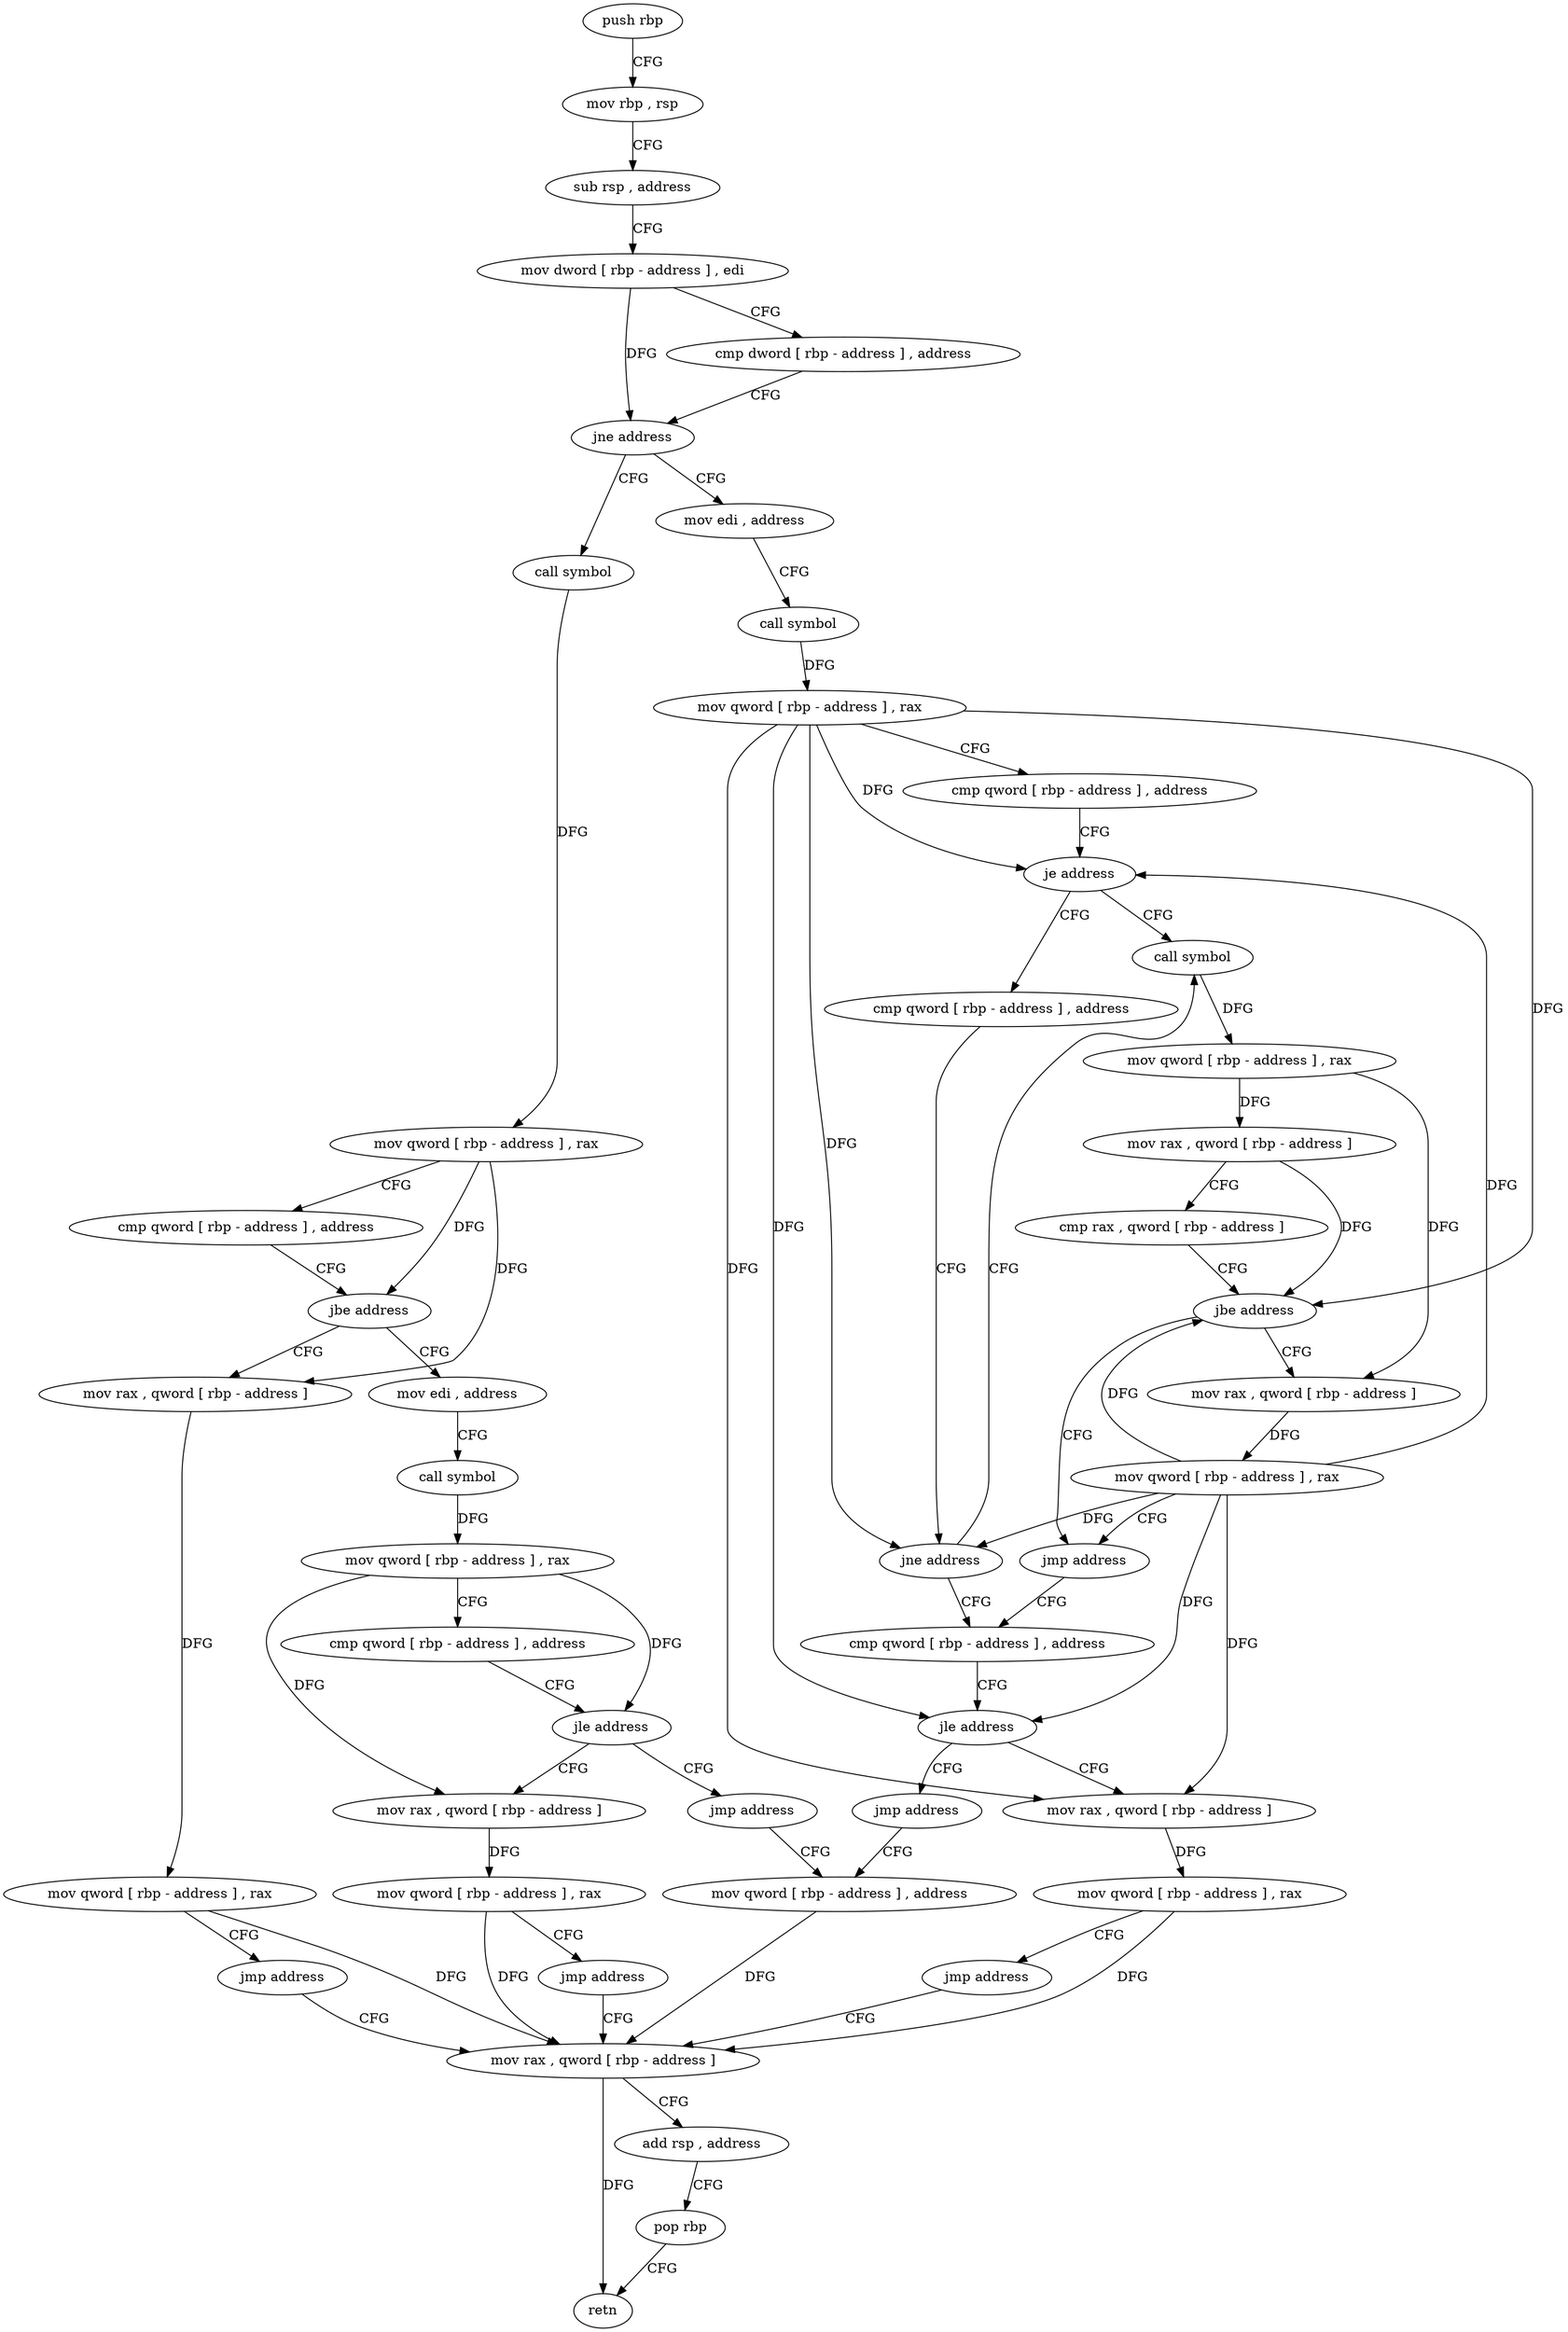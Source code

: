 digraph "func" {
"4207536" [label = "push rbp" ]
"4207537" [label = "mov rbp , rsp" ]
"4207540" [label = "sub rsp , address" ]
"4207544" [label = "mov dword [ rbp - address ] , edi" ]
"4207547" [label = "cmp dword [ rbp - address ] , address" ]
"4207551" [label = "jne address" ]
"4207633" [label = "mov edi , address" ]
"4207557" [label = "call symbol" ]
"4207638" [label = "call symbol" ]
"4207643" [label = "mov qword [ rbp - address ] , rax" ]
"4207647" [label = "cmp qword [ rbp - address ] , address" ]
"4207652" [label = "je address" ]
"4207669" [label = "call symbol" ]
"4207658" [label = "cmp qword [ rbp - address ] , address" ]
"4207562" [label = "mov qword [ rbp - address ] , rax" ]
"4207566" [label = "cmp qword [ rbp - address ] , address" ]
"4207571" [label = "jbe address" ]
"4207590" [label = "mov edi , address" ]
"4207577" [label = "mov rax , qword [ rbp - address ]" ]
"4207674" [label = "mov qword [ rbp - address ] , rax" ]
"4207678" [label = "mov rax , qword [ rbp - address ]" ]
"4207682" [label = "cmp rax , qword [ rbp - address ]" ]
"4207686" [label = "jbe address" ]
"4207700" [label = "jmp address" ]
"4207692" [label = "mov rax , qword [ rbp - address ]" ]
"4207663" [label = "jne address" ]
"4207705" [label = "cmp qword [ rbp - address ] , address" ]
"4207595" [label = "call symbol" ]
"4207600" [label = "mov qword [ rbp - address ] , rax" ]
"4207604" [label = "cmp qword [ rbp - address ] , address" ]
"4207609" [label = "jle address" ]
"4207628" [label = "jmp address" ]
"4207615" [label = "mov rax , qword [ rbp - address ]" ]
"4207581" [label = "mov qword [ rbp - address ] , rax" ]
"4207585" [label = "jmp address" ]
"4207742" [label = "mov rax , qword [ rbp - address ]" ]
"4207696" [label = "mov qword [ rbp - address ] , rax" ]
"4207710" [label = "jle address" ]
"4207729" [label = "jmp address" ]
"4207716" [label = "mov rax , qword [ rbp - address ]" ]
"4207734" [label = "mov qword [ rbp - address ] , address" ]
"4207619" [label = "mov qword [ rbp - address ] , rax" ]
"4207623" [label = "jmp address" ]
"4207746" [label = "add rsp , address" ]
"4207750" [label = "pop rbp" ]
"4207751" [label = "retn" ]
"4207720" [label = "mov qword [ rbp - address ] , rax" ]
"4207724" [label = "jmp address" ]
"4207536" -> "4207537" [ label = "CFG" ]
"4207537" -> "4207540" [ label = "CFG" ]
"4207540" -> "4207544" [ label = "CFG" ]
"4207544" -> "4207547" [ label = "CFG" ]
"4207544" -> "4207551" [ label = "DFG" ]
"4207547" -> "4207551" [ label = "CFG" ]
"4207551" -> "4207633" [ label = "CFG" ]
"4207551" -> "4207557" [ label = "CFG" ]
"4207633" -> "4207638" [ label = "CFG" ]
"4207557" -> "4207562" [ label = "DFG" ]
"4207638" -> "4207643" [ label = "DFG" ]
"4207643" -> "4207647" [ label = "CFG" ]
"4207643" -> "4207652" [ label = "DFG" ]
"4207643" -> "4207686" [ label = "DFG" ]
"4207643" -> "4207663" [ label = "DFG" ]
"4207643" -> "4207710" [ label = "DFG" ]
"4207643" -> "4207716" [ label = "DFG" ]
"4207647" -> "4207652" [ label = "CFG" ]
"4207652" -> "4207669" [ label = "CFG" ]
"4207652" -> "4207658" [ label = "CFG" ]
"4207669" -> "4207674" [ label = "DFG" ]
"4207658" -> "4207663" [ label = "CFG" ]
"4207562" -> "4207566" [ label = "CFG" ]
"4207562" -> "4207571" [ label = "DFG" ]
"4207562" -> "4207577" [ label = "DFG" ]
"4207566" -> "4207571" [ label = "CFG" ]
"4207571" -> "4207590" [ label = "CFG" ]
"4207571" -> "4207577" [ label = "CFG" ]
"4207590" -> "4207595" [ label = "CFG" ]
"4207577" -> "4207581" [ label = "DFG" ]
"4207674" -> "4207678" [ label = "DFG" ]
"4207674" -> "4207692" [ label = "DFG" ]
"4207678" -> "4207682" [ label = "CFG" ]
"4207678" -> "4207686" [ label = "DFG" ]
"4207682" -> "4207686" [ label = "CFG" ]
"4207686" -> "4207700" [ label = "CFG" ]
"4207686" -> "4207692" [ label = "CFG" ]
"4207700" -> "4207705" [ label = "CFG" ]
"4207692" -> "4207696" [ label = "DFG" ]
"4207663" -> "4207705" [ label = "CFG" ]
"4207663" -> "4207669" [ label = "CFG" ]
"4207705" -> "4207710" [ label = "CFG" ]
"4207595" -> "4207600" [ label = "DFG" ]
"4207600" -> "4207604" [ label = "CFG" ]
"4207600" -> "4207609" [ label = "DFG" ]
"4207600" -> "4207615" [ label = "DFG" ]
"4207604" -> "4207609" [ label = "CFG" ]
"4207609" -> "4207628" [ label = "CFG" ]
"4207609" -> "4207615" [ label = "CFG" ]
"4207628" -> "4207734" [ label = "CFG" ]
"4207615" -> "4207619" [ label = "DFG" ]
"4207581" -> "4207585" [ label = "CFG" ]
"4207581" -> "4207742" [ label = "DFG" ]
"4207585" -> "4207742" [ label = "CFG" ]
"4207742" -> "4207746" [ label = "CFG" ]
"4207742" -> "4207751" [ label = "DFG" ]
"4207696" -> "4207700" [ label = "CFG" ]
"4207696" -> "4207652" [ label = "DFG" ]
"4207696" -> "4207686" [ label = "DFG" ]
"4207696" -> "4207663" [ label = "DFG" ]
"4207696" -> "4207710" [ label = "DFG" ]
"4207696" -> "4207716" [ label = "DFG" ]
"4207710" -> "4207729" [ label = "CFG" ]
"4207710" -> "4207716" [ label = "CFG" ]
"4207729" -> "4207734" [ label = "CFG" ]
"4207716" -> "4207720" [ label = "DFG" ]
"4207734" -> "4207742" [ label = "DFG" ]
"4207619" -> "4207623" [ label = "CFG" ]
"4207619" -> "4207742" [ label = "DFG" ]
"4207623" -> "4207742" [ label = "CFG" ]
"4207746" -> "4207750" [ label = "CFG" ]
"4207750" -> "4207751" [ label = "CFG" ]
"4207720" -> "4207724" [ label = "CFG" ]
"4207720" -> "4207742" [ label = "DFG" ]
"4207724" -> "4207742" [ label = "CFG" ]
}
